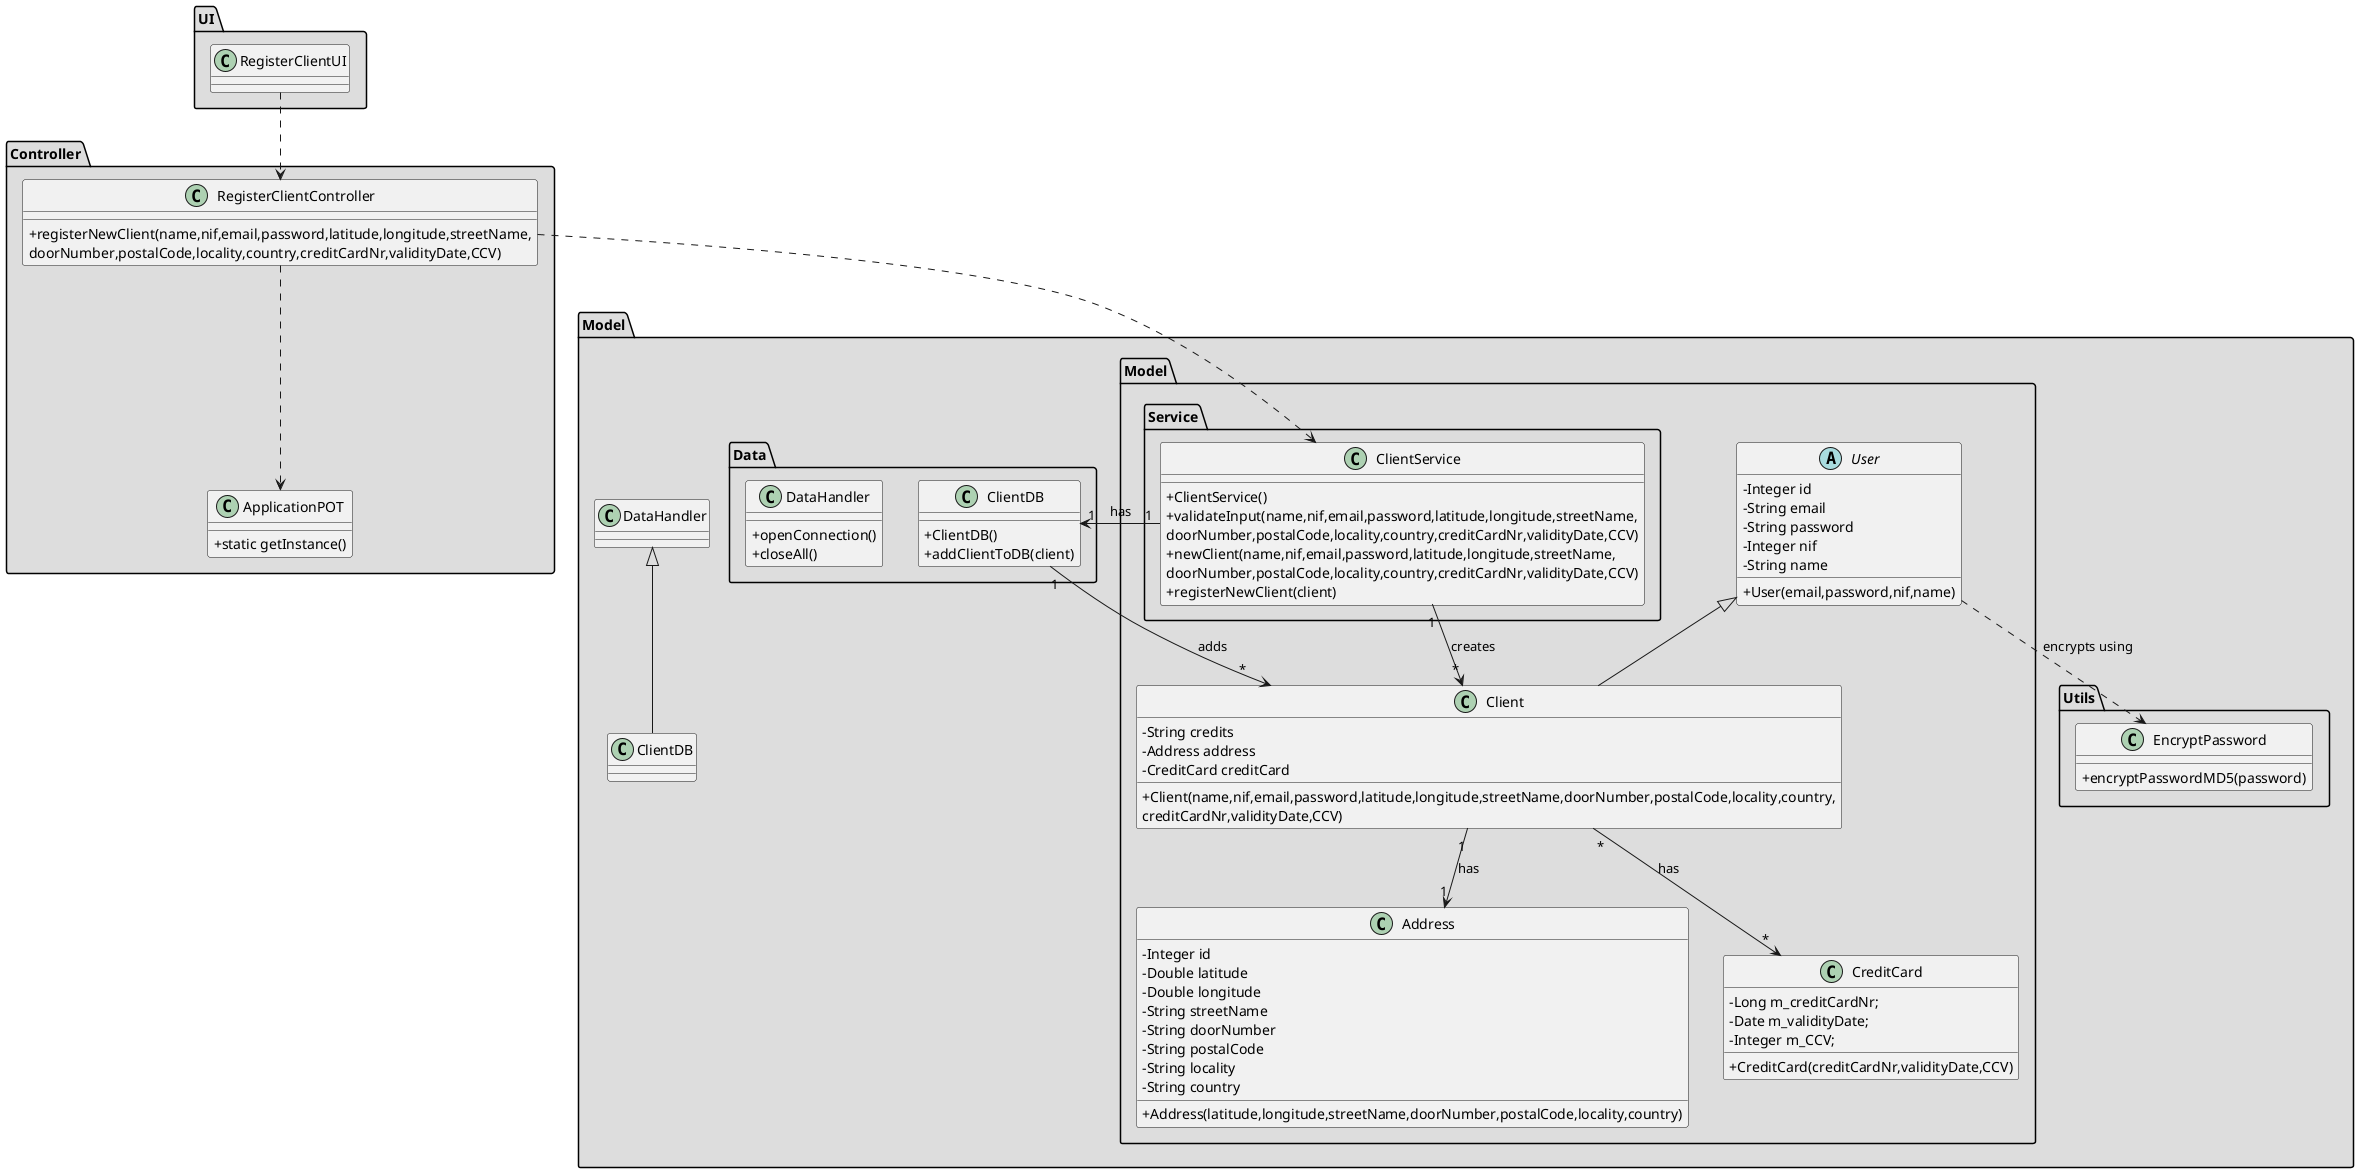 @startuml
skinparam classAttributeIconSize 0


package "Controller" #DDDDDD {
class ApplicationPOT
{
  +static getInstance()
}
}


package "UI" #DDDDDD {
class RegisterClientUI{

}
}


package "Controller" #DDDDDD {
class RegisterClientController{
+registerNewClient(name,nif,email,password,latitude,longitude,streetName,\ndoorNumber,postalCode,locality,country,creditCardNr,validityDate,CCV)
}
}


package "Model" #DDDDDD {






package "Model" #DDDDDD {
abstract class User{
-Integer id
-String email
-String password
-Integer nif
-String name
+User(email,password,nif,name)
}

package Service #DDDDDD {

class ClientService{
+ClientService()
+validateInput(name,nif,email,password,latitude,longitude,streetName,\ndoorNumber,postalCode,locality,country,creditCardNr,validityDate,CCV)
+newClient(name,nif,email,password,latitude,longitude,streetName,\ndoorNumber,postalCode,locality,country,creditCardNr,validityDate,CCV)
+registerNewClient(client)
}

}

class Client extends User

class Client{
-String credits
-Address address
-CreditCard creditCard
+Client(name,nif,email,password,latitude,longitude,streetName,doorNumber,postalCode,locality,country,
                        creditCardNr,validityDate,CCV)
}

class Address{
-Integer id
-Double latitude
-Double longitude
-String streetName
-String doorNumber
-String postalCode
-String locality
-String country
+Address(latitude,longitude,streetName,doorNumber,postalCode,locality,country)
}

class CreditCard{
-Long m_creditCardNr;
-Date m_validityDate;
-Integer m_CCV;
+CreditCard(creditCardNr,validityDate,CCV)
}

}


package "Data" #DDDDDD {
class DataHandler{
+openConnection()
+closeAll()
}

 class ClientDB{
 +ClientDB()
 +addClientToDB(client)
 }

}

package "Utils" #DDDDDD {
class EncryptPassword {
+encryptPasswordMD5(password)
}

}



RegisterClientUI ..> RegisterClientController
RegisterClientController ..> ApplicationPOT
RegisterClientController ..> ClientService
ClientService "1" --> "*" Client : creates
ClientService "1" -> "1" ClientDB : has
ClientDB "1" --> "*" Client : adds
class ClientDB extends DataHandler
Client "1" --> "1" Address : has
Client "*" --> "*" CreditCard : has
User ..> EncryptPassword : encrypts using

@enduml
